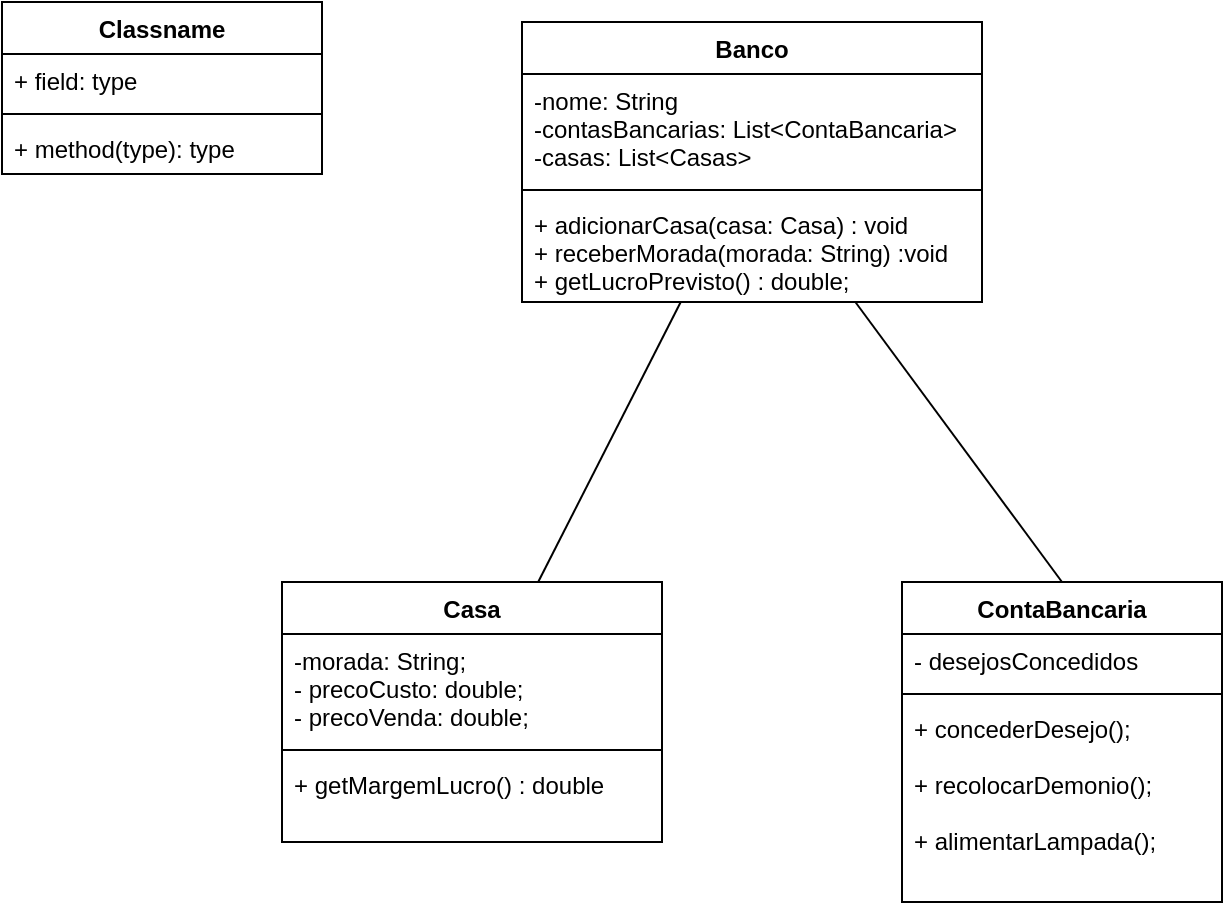 <mxfile version="16.4.5" type="device"><diagram id="kkP13zccjwBm9uqLRrV7" name="Page-1"><mxGraphModel dx="815" dy="922" grid="1" gridSize="10" guides="1" tooltips="1" connect="1" arrows="1" fold="1" page="1" pageScale="1" pageWidth="827" pageHeight="1169" math="0" shadow="0"><root><mxCell id="0"/><mxCell id="1" parent="0"/><mxCell id="iJZUp83vKQWgj9_t2EKY-5" value="Banco" style="swimlane;fontStyle=1;align=center;verticalAlign=top;childLayout=stackLayout;horizontal=1;startSize=26;horizontalStack=0;resizeParent=1;resizeParentMax=0;resizeLast=0;collapsible=1;marginBottom=0;" parent="1" vertex="1"><mxGeometry x="290" y="40" width="230" height="140" as="geometry"/></mxCell><mxCell id="iJZUp83vKQWgj9_t2EKY-6" value="-nome: String&#10;-contasBancarias: List&lt;ContaBancaria&gt;&#10;-casas: List&lt;Casas&gt;&#10; " style="text;strokeColor=none;fillColor=none;align=left;verticalAlign=top;spacingLeft=4;spacingRight=4;overflow=hidden;rotatable=0;points=[[0,0.5],[1,0.5]];portConstraint=eastwest;" parent="iJZUp83vKQWgj9_t2EKY-5" vertex="1"><mxGeometry y="26" width="230" height="54" as="geometry"/></mxCell><mxCell id="iJZUp83vKQWgj9_t2EKY-7" value="" style="line;strokeWidth=1;fillColor=none;align=left;verticalAlign=middle;spacingTop=-1;spacingLeft=3;spacingRight=3;rotatable=0;labelPosition=right;points=[];portConstraint=eastwest;" parent="iJZUp83vKQWgj9_t2EKY-5" vertex="1"><mxGeometry y="80" width="230" height="8" as="geometry"/></mxCell><mxCell id="iJZUp83vKQWgj9_t2EKY-8" value="+ adicionarCasa(casa: Casa) : void&#10;+ receberMorada(morada: String) :void&#10;+ getLucroPrevisto() : double;" style="text;strokeColor=none;fillColor=none;align=left;verticalAlign=top;spacingLeft=4;spacingRight=4;overflow=hidden;rotatable=0;points=[[0,0.5],[1,0.5]];portConstraint=eastwest;" parent="iJZUp83vKQWgj9_t2EKY-5" vertex="1"><mxGeometry y="88" width="230" height="52" as="geometry"/></mxCell><mxCell id="iJZUp83vKQWgj9_t2EKY-17" value="ContaBancaria" style="swimlane;fontStyle=1;align=center;verticalAlign=top;childLayout=stackLayout;horizontal=1;startSize=26;horizontalStack=0;resizeParent=1;resizeParentMax=0;resizeLast=0;collapsible=1;marginBottom=0;" parent="1" vertex="1"><mxGeometry x="480" y="320" width="160" height="160" as="geometry"/></mxCell><mxCell id="iJZUp83vKQWgj9_t2EKY-18" value="- desejosConcedidos" style="text;strokeColor=none;fillColor=none;align=left;verticalAlign=top;spacingLeft=4;spacingRight=4;overflow=hidden;rotatable=0;points=[[0,0.5],[1,0.5]];portConstraint=eastwest;" parent="iJZUp83vKQWgj9_t2EKY-17" vertex="1"><mxGeometry y="26" width="160" height="26" as="geometry"/></mxCell><mxCell id="iJZUp83vKQWgj9_t2EKY-19" value="" style="line;strokeWidth=1;fillColor=none;align=left;verticalAlign=middle;spacingTop=-1;spacingLeft=3;spacingRight=3;rotatable=0;labelPosition=right;points=[];portConstraint=eastwest;" parent="iJZUp83vKQWgj9_t2EKY-17" vertex="1"><mxGeometry y="52" width="160" height="8" as="geometry"/></mxCell><mxCell id="iJZUp83vKQWgj9_t2EKY-20" value="+ concederDesejo();&#10;&#10;+ recolocarDemonio();&#10;&#10;+ alimentarLampada();" style="text;strokeColor=none;fillColor=none;align=left;verticalAlign=top;spacingLeft=4;spacingRight=4;overflow=hidden;rotatable=0;points=[[0,0.5],[1,0.5]];portConstraint=eastwest;" parent="iJZUp83vKQWgj9_t2EKY-17" vertex="1"><mxGeometry y="60" width="160" height="100" as="geometry"/></mxCell><mxCell id="iJZUp83vKQWgj9_t2EKY-26" value="Casa" style="swimlane;fontStyle=1;align=center;verticalAlign=top;childLayout=stackLayout;horizontal=1;startSize=26;horizontalStack=0;resizeParent=1;resizeParentMax=0;resizeLast=0;collapsible=1;marginBottom=0;" parent="1" vertex="1"><mxGeometry x="170" y="320" width="190" height="130" as="geometry"/></mxCell><mxCell id="iJZUp83vKQWgj9_t2EKY-27" value="-morada: String;&#10;- precoCusto: double;&#10;- precoVenda: double;" style="text;strokeColor=none;fillColor=none;align=left;verticalAlign=top;spacingLeft=4;spacingRight=4;overflow=hidden;rotatable=0;points=[[0,0.5],[1,0.5]];portConstraint=eastwest;" parent="iJZUp83vKQWgj9_t2EKY-26" vertex="1"><mxGeometry y="26" width="190" height="54" as="geometry"/></mxCell><mxCell id="iJZUp83vKQWgj9_t2EKY-28" value="" style="line;strokeWidth=1;fillColor=none;align=left;verticalAlign=middle;spacingTop=-1;spacingLeft=3;spacingRight=3;rotatable=0;labelPosition=right;points=[];portConstraint=eastwest;" parent="iJZUp83vKQWgj9_t2EKY-26" vertex="1"><mxGeometry y="80" width="190" height="8" as="geometry"/></mxCell><mxCell id="iJZUp83vKQWgj9_t2EKY-29" value="+ getMargemLucro() : double" style="text;strokeColor=none;fillColor=none;align=left;verticalAlign=top;spacingLeft=4;spacingRight=4;overflow=hidden;rotatable=0;points=[[0,0.5],[1,0.5]];portConstraint=eastwest;" parent="iJZUp83vKQWgj9_t2EKY-26" vertex="1"><mxGeometry y="88" width="190" height="42" as="geometry"/></mxCell><mxCell id="iJZUp83vKQWgj9_t2EKY-41" value="" style="endArrow=none;html=1;rounded=0;entryX=0.5;entryY=0;entryDx=0;entryDy=0;" parent="1" source="iJZUp83vKQWgj9_t2EKY-5" target="iJZUp83vKQWgj9_t2EKY-17" edge="1"><mxGeometry width="50" height="50" relative="1" as="geometry"><mxPoint x="400" y="430" as="sourcePoint"/><mxPoint x="450" y="380" as="targetPoint"/></mxGeometry></mxCell><mxCell id="iJZUp83vKQWgj9_t2EKY-42" value="" style="endArrow=none;html=1;rounded=0;" parent="1" source="iJZUp83vKQWgj9_t2EKY-5" target="iJZUp83vKQWgj9_t2EKY-26" edge="1"><mxGeometry width="50" height="50" relative="1" as="geometry"><mxPoint x="490" y="224.286" as="sourcePoint"/><mxPoint x="690" y="400" as="targetPoint"/></mxGeometry></mxCell><mxCell id="-aGxJNJ9F6GVfbDul0pk-6" value="Classname" style="swimlane;fontStyle=1;align=center;verticalAlign=top;childLayout=stackLayout;horizontal=1;startSize=26;horizontalStack=0;resizeParent=1;resizeParentMax=0;resizeLast=0;collapsible=1;marginBottom=0;" vertex="1" parent="1"><mxGeometry x="30" y="30" width="160" height="86" as="geometry"/></mxCell><mxCell id="-aGxJNJ9F6GVfbDul0pk-7" value="+ field: type" style="text;strokeColor=none;fillColor=none;align=left;verticalAlign=top;spacingLeft=4;spacingRight=4;overflow=hidden;rotatable=0;points=[[0,0.5],[1,0.5]];portConstraint=eastwest;" vertex="1" parent="-aGxJNJ9F6GVfbDul0pk-6"><mxGeometry y="26" width="160" height="26" as="geometry"/></mxCell><mxCell id="-aGxJNJ9F6GVfbDul0pk-8" value="" style="line;strokeWidth=1;fillColor=none;align=left;verticalAlign=middle;spacingTop=-1;spacingLeft=3;spacingRight=3;rotatable=0;labelPosition=right;points=[];portConstraint=eastwest;" vertex="1" parent="-aGxJNJ9F6GVfbDul0pk-6"><mxGeometry y="52" width="160" height="8" as="geometry"/></mxCell><mxCell id="-aGxJNJ9F6GVfbDul0pk-9" value="+ method(type): type" style="text;strokeColor=none;fillColor=none;align=left;verticalAlign=top;spacingLeft=4;spacingRight=4;overflow=hidden;rotatable=0;points=[[0,0.5],[1,0.5]];portConstraint=eastwest;" vertex="1" parent="-aGxJNJ9F6GVfbDul0pk-6"><mxGeometry y="60" width="160" height="26" as="geometry"/></mxCell></root></mxGraphModel></diagram></mxfile>